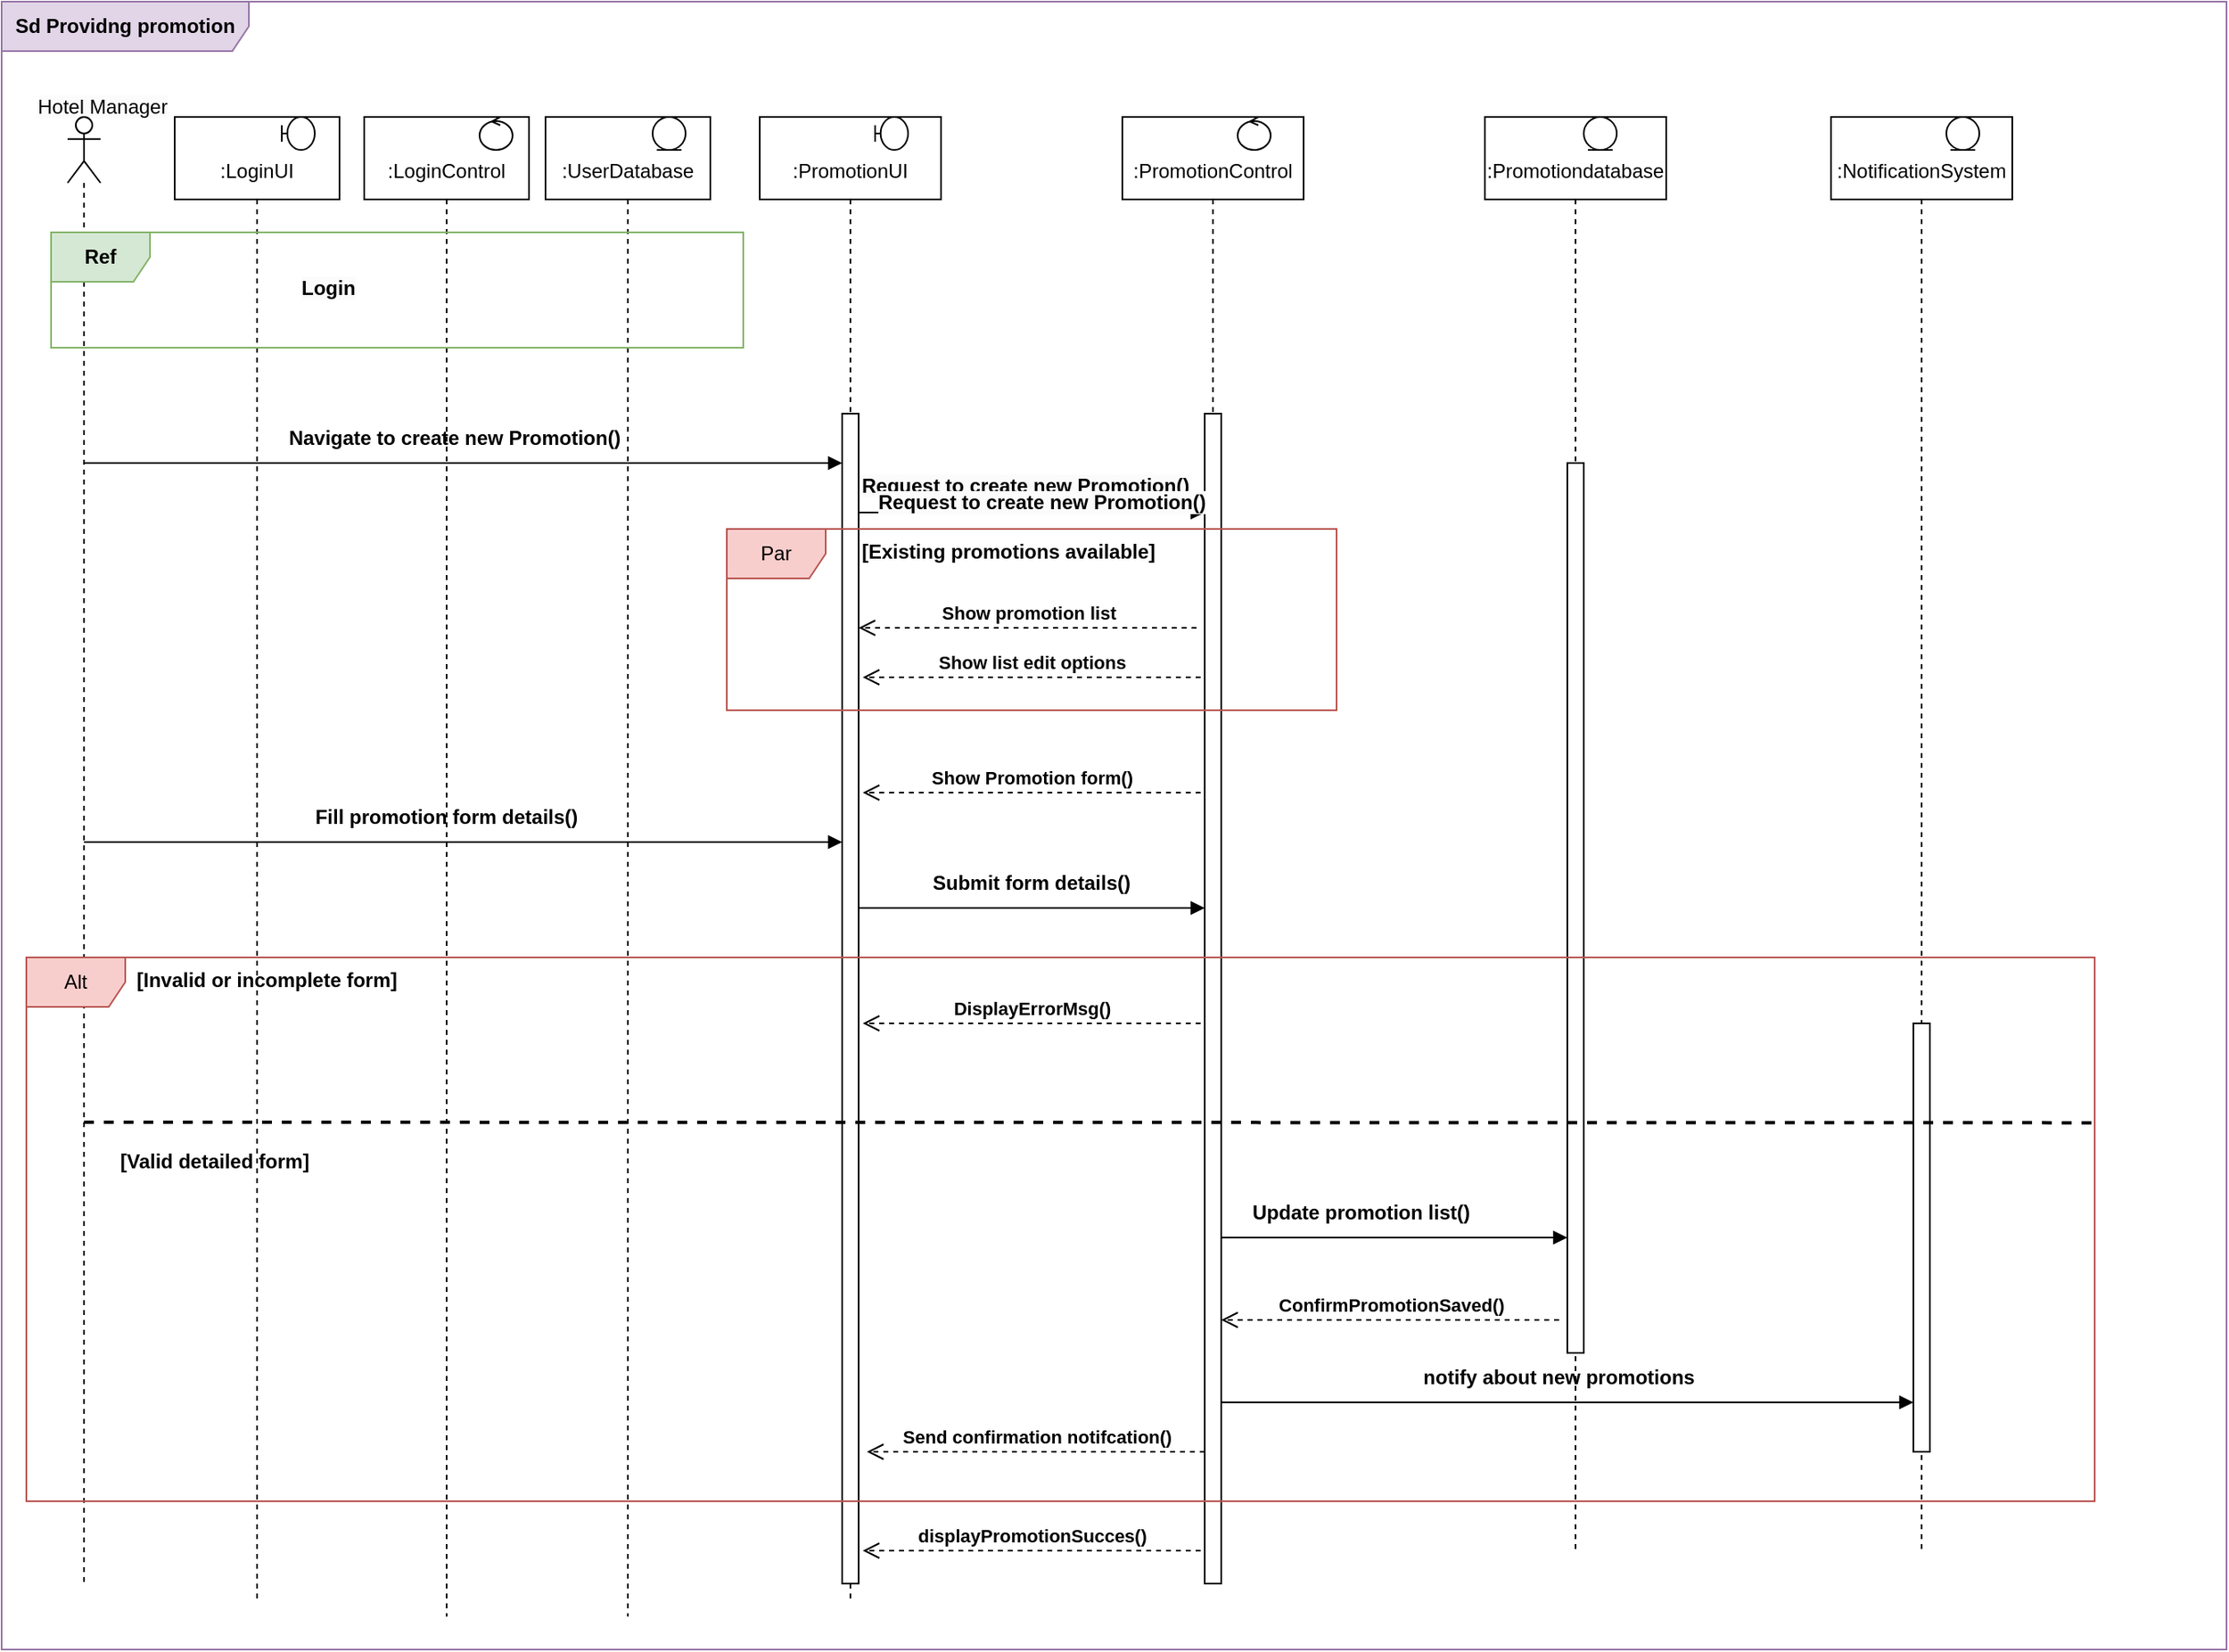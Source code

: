 <mxfile version="24.7.16">
  <diagram name="Page-1" id="2YBvvXClWsGukQMizWep">
    <mxGraphModel dx="1615" dy="857" grid="1" gridSize="10" guides="1" tooltips="1" connect="1" arrows="1" fold="1" page="1" pageScale="1" pageWidth="850" pageHeight="1100" math="0" shadow="0">
      <root>
        <mxCell id="0" />
        <mxCell id="1" parent="0" />
        <mxCell id="DUk1ojXtBdc6CT1nqS50-1" value="&lt;div&gt;&lt;br&gt;&lt;/div&gt;:LoginUI" style="shape=umlLifeline;perimeter=lifelinePerimeter;whiteSpace=wrap;html=1;container=0;dropTarget=0;collapsible=0;recursiveResize=0;outlineConnect=0;portConstraint=eastwest;newEdgeStyle={&quot;edgeStyle&quot;:&quot;elbowEdgeStyle&quot;,&quot;elbow&quot;:&quot;vertical&quot;,&quot;curved&quot;:0,&quot;rounded&quot;:0};size=50;" vertex="1" parent="1">
          <mxGeometry x="115" y="110" width="100" height="900" as="geometry" />
        </mxCell>
        <mxCell id="DUk1ojXtBdc6CT1nqS50-2" value="&lt;div&gt;&lt;br&gt;&lt;/div&gt;:LoginControl" style="shape=umlLifeline;perimeter=lifelinePerimeter;whiteSpace=wrap;html=1;container=0;dropTarget=0;collapsible=0;recursiveResize=0;outlineConnect=0;portConstraint=eastwest;newEdgeStyle={&quot;edgeStyle&quot;:&quot;elbowEdgeStyle&quot;,&quot;elbow&quot;:&quot;vertical&quot;,&quot;curved&quot;:0,&quot;rounded&quot;:0};size=50;" vertex="1" parent="1">
          <mxGeometry x="230" y="110" width="100" height="910" as="geometry" />
        </mxCell>
        <mxCell id="DUk1ojXtBdc6CT1nqS50-3" value="&lt;b&gt;Sd Providng promotion&lt;/b&gt;" style="shape=umlFrame;whiteSpace=wrap;html=1;pointerEvents=0;width=150;height=30;fillColor=#e1d5e7;strokeColor=#9673a6;" vertex="1" parent="1">
          <mxGeometry x="10" y="40" width="1350" height="1000" as="geometry" />
        </mxCell>
        <mxCell id="DUk1ojXtBdc6CT1nqS50-4" value="&lt;span style=&quot;color: rgb(0, 0, 0); font-family: Helvetica; font-size: 12px; font-style: normal; font-variant-ligatures: normal; font-variant-caps: normal; font-weight: 400; letter-spacing: normal; orphans: 2; text-align: center; text-indent: 0px; text-transform: none; widows: 2; word-spacing: 0px; -webkit-text-stroke-width: 0px; white-space: nowrap; background-color: rgb(251, 251, 251); text-decoration-thickness: initial; text-decoration-style: initial; text-decoration-color: initial; display: inline !important; float: none;&quot;&gt;Hotel Manager&lt;/span&gt;" style="text;whiteSpace=wrap;html=1;" vertex="1" parent="1">
          <mxGeometry x="30" y="90" width="85" height="40" as="geometry" />
        </mxCell>
        <mxCell id="DUk1ojXtBdc6CT1nqS50-5" value="" style="shape=umlBoundary;whiteSpace=wrap;html=1;" vertex="1" parent="1">
          <mxGeometry x="180" y="110" width="20" height="20" as="geometry" />
        </mxCell>
        <mxCell id="DUk1ojXtBdc6CT1nqS50-6" value="" style="ellipse;shape=umlControl;whiteSpace=wrap;html=1;" vertex="1" parent="1">
          <mxGeometry x="300" y="110" width="20" height="20" as="geometry" />
        </mxCell>
        <mxCell id="DUk1ojXtBdc6CT1nqS50-7" value="" style="shape=umlLifeline;perimeter=lifelinePerimeter;whiteSpace=wrap;html=1;container=1;dropTarget=0;collapsible=0;recursiveResize=0;outlineConnect=0;portConstraint=eastwest;newEdgeStyle={&quot;curved&quot;:0,&quot;rounded&quot;:0};participant=umlActor;" vertex="1" parent="1">
          <mxGeometry x="50" y="110" width="20" height="890" as="geometry" />
        </mxCell>
        <mxCell id="DUk1ojXtBdc6CT1nqS50-8" value="&lt;div&gt;&lt;br&gt;&lt;/div&gt;:UserDatabase" style="shape=umlLifeline;perimeter=lifelinePerimeter;whiteSpace=wrap;html=1;container=0;dropTarget=0;collapsible=0;recursiveResize=0;outlineConnect=0;portConstraint=eastwest;newEdgeStyle={&quot;edgeStyle&quot;:&quot;elbowEdgeStyle&quot;,&quot;elbow&quot;:&quot;vertical&quot;,&quot;curved&quot;:0,&quot;rounded&quot;:0};size=50;" vertex="1" parent="1">
          <mxGeometry x="340" y="110" width="100" height="910" as="geometry" />
        </mxCell>
        <mxCell id="DUk1ojXtBdc6CT1nqS50-9" value="" style="ellipse;shape=umlEntity;whiteSpace=wrap;html=1;container=0;" vertex="1" parent="1">
          <mxGeometry x="405" y="110" width="20" height="20" as="geometry" />
        </mxCell>
        <mxCell id="DUk1ojXtBdc6CT1nqS50-10" value="&lt;b&gt;Ref&lt;/b&gt;" style="shape=umlFrame;whiteSpace=wrap;html=1;pointerEvents=0;fillColor=#d5e8d4;strokeColor=#82b366;" vertex="1" parent="1">
          <mxGeometry x="40" y="180" width="420" height="70" as="geometry" />
        </mxCell>
        <mxCell id="DUk1ojXtBdc6CT1nqS50-11" value="&lt;span style=&quot;color: rgb(0, 0, 0); font-family: Helvetica; font-size: 12px; font-style: normal; font-variant-ligatures: normal; font-variant-caps: normal; font-weight: 700; letter-spacing: normal; orphans: 2; text-align: center; text-indent: 0px; text-transform: none; widows: 2; word-spacing: 0px; -webkit-text-stroke-width: 0px; white-space: nowrap; background-color: rgb(251, 251, 251); text-decoration-thickness: initial; text-decoration-style: initial; text-decoration-color: initial; display: inline !important; float: none;&quot;&gt;Login&lt;/span&gt;" style="text;whiteSpace=wrap;html=1;" vertex="1" parent="1">
          <mxGeometry x="190" y="200" width="130" height="40" as="geometry" />
        </mxCell>
        <mxCell id="DUk1ojXtBdc6CT1nqS50-12" value="&lt;div&gt;&lt;span style=&quot;color: rgba(0, 0, 0, 0); font-family: monospace; font-size: 0px; text-align: start; text-wrap: nowrap;&quot;&gt;%3CmxGraphModel%3E%3Croot%3E%3CmxCell%20id%3D%220%22%2F%3E%3CmxCell%20id%3D%221%22%20parent%3D%220%22%2F%3E%3CmxCell%20id%3D%222%22%20value%3D%22%22%20style%3D%22shape%3DumlBoundary%3BwhiteSpace%3Dwrap%3Bhtml%3D1%3B%22%20vertex%3D%221%22%20parent%3D%221%22%3E%3CmxGeometry%20x%3D%22180%22%20y%3D%22110%22%20width%3D%2220%22%20height%3D%2220%22%20as%3D%22geometry%22%2F%3E%3C%2FmxCell%3E%3C%2Froot%3E%3C%2FmxGraphModel%3E&lt;/span&gt;&lt;br&gt;&lt;/div&gt;:PromotionUI&lt;div&gt;&lt;/div&gt;" style="shape=umlLifeline;perimeter=lifelinePerimeter;whiteSpace=wrap;html=1;container=0;dropTarget=0;collapsible=0;recursiveResize=0;outlineConnect=0;portConstraint=eastwest;newEdgeStyle={&quot;edgeStyle&quot;:&quot;elbowEdgeStyle&quot;,&quot;elbow&quot;:&quot;vertical&quot;,&quot;curved&quot;:0,&quot;rounded&quot;:0};size=50;" vertex="1" parent="1">
          <mxGeometry x="470" y="110" width="110" height="900" as="geometry" />
        </mxCell>
        <mxCell id="DUk1ojXtBdc6CT1nqS50-13" value="" style="html=1;points=[[0,0,0,0,5],[0,1,0,0,-5],[1,0,0,0,5],[1,1,0,0,-5]];perimeter=orthogonalPerimeter;outlineConnect=0;targetShapes=umlLifeline;portConstraint=eastwest;newEdgeStyle={&quot;curved&quot;:0,&quot;rounded&quot;:0};" vertex="1" parent="DUk1ojXtBdc6CT1nqS50-12">
          <mxGeometry x="50" y="180" width="10" height="710" as="geometry" />
        </mxCell>
        <mxCell id="DUk1ojXtBdc6CT1nqS50-14" value="" style="shape=umlBoundary;whiteSpace=wrap;html=1;" vertex="1" parent="1">
          <mxGeometry x="540" y="110" width="20" height="20" as="geometry" />
        </mxCell>
        <mxCell id="DUk1ojXtBdc6CT1nqS50-15" value="&lt;div&gt;&lt;span style=&quot;color: rgba(0, 0, 0, 0); font-family: monospace; font-size: 0px; text-align: start; text-wrap: nowrap;&quot;&gt;%3CmxGraphModel%3E%3Croot%3E%3CmxCell%20id%3D%220%22%2F%3E%3CmxCell%20id%3D%221%22%20parent%3D%220%22%2F%3E%3CmxCell%20id%3D%222%22%20value%3D%22%22%20style%3D%22shape%3DumlBoundary%3BwhiteSpace%3Dwrap%3Bhtml%3D1%3B%22%20vertex%3D%221%22%20parent%3D%221%22%3E%3CmxGeometry%20x%3D%22180%22%20y%3D%22110%22%20width%3D%2220%22%20height%3D%2220%22%20as%3D%22geometry%22%2F%3E%3C%2FmxCell%3E%3C%2Froot%3E%3C%2FmxGraphModel%3E&lt;/span&gt;&lt;br&gt;&lt;/div&gt;:PromotionControl&lt;div&gt;&lt;/div&gt;" style="shape=umlLifeline;perimeter=lifelinePerimeter;whiteSpace=wrap;html=1;container=0;dropTarget=0;collapsible=0;recursiveResize=0;outlineConnect=0;portConstraint=eastwest;newEdgeStyle={&quot;edgeStyle&quot;:&quot;elbowEdgeStyle&quot;,&quot;elbow&quot;:&quot;vertical&quot;,&quot;curved&quot;:0,&quot;rounded&quot;:0};size=50;" vertex="1" parent="1">
          <mxGeometry x="690" y="110" width="110" height="890" as="geometry" />
        </mxCell>
        <mxCell id="DUk1ojXtBdc6CT1nqS50-16" value="" style="html=1;points=[[0,0,0,0,5],[0,1,0,0,-5],[1,0,0,0,5],[1,1,0,0,-5]];perimeter=orthogonalPerimeter;outlineConnect=0;targetShapes=umlLifeline;portConstraint=eastwest;newEdgeStyle={&quot;curved&quot;:0,&quot;rounded&quot;:0};" vertex="1" parent="DUk1ojXtBdc6CT1nqS50-15">
          <mxGeometry x="50" y="180" width="10" height="710" as="geometry" />
        </mxCell>
        <mxCell id="DUk1ojXtBdc6CT1nqS50-17" value="&lt;div&gt;&lt;span style=&quot;color: rgba(0, 0, 0, 0); font-family: monospace; font-size: 0px; text-align: start; text-wrap: nowrap;&quot;&gt;%3CmxGraphModel%3E%3Croot%3E%3CmxCell%20id%3D%220%22%2F%3E%3CmxCell%20id%3D%221%22%20parent%3D%220%22%2F%3E%3CmxCell%20id%3D%222%22%20value%3D%22%22%20style%3D%22shape%3DumlBoundary%3BwhiteSpace%3Dwrap%3Bhtml%3D1%3B%22%20vertex%3D%221%22%20parent%3D%221%22%3E%3CmxGeometry%20x%3D%22180%22%20y%3D%22110%22%20width%3D%2220%22%20height%3D%2220%22%20as%3D%22geometry%22%2F%3E%3C%2FmxCell%3E%3C%2Froot%3E%3C%2FmxGraphModel%3E&lt;/span&gt;&lt;br&gt;&lt;/div&gt;:Promotiondatabase&lt;div&gt;&lt;/div&gt;" style="shape=umlLifeline;perimeter=lifelinePerimeter;whiteSpace=wrap;html=1;container=0;dropTarget=0;collapsible=0;recursiveResize=0;outlineConnect=0;portConstraint=eastwest;newEdgeStyle={&quot;edgeStyle&quot;:&quot;elbowEdgeStyle&quot;,&quot;elbow&quot;:&quot;vertical&quot;,&quot;curved&quot;:0,&quot;rounded&quot;:0};size=50;" vertex="1" parent="1">
          <mxGeometry x="910" y="110" width="110" height="870" as="geometry" />
        </mxCell>
        <mxCell id="DUk1ojXtBdc6CT1nqS50-18" value="" style="html=1;points=[[0,0,0,0,5],[0,1,0,0,-5],[1,0,0,0,5],[1,1,0,0,-5]];perimeter=orthogonalPerimeter;outlineConnect=0;targetShapes=umlLifeline;portConstraint=eastwest;newEdgeStyle={&quot;curved&quot;:0,&quot;rounded&quot;:0};" vertex="1" parent="DUk1ojXtBdc6CT1nqS50-17">
          <mxGeometry x="50" y="210" width="10" height="540" as="geometry" />
        </mxCell>
        <mxCell id="DUk1ojXtBdc6CT1nqS50-19" value="" style="ellipse;shape=umlEntity;whiteSpace=wrap;html=1;container=0;" vertex="1" parent="1">
          <mxGeometry x="970" y="110" width="20" height="20" as="geometry" />
        </mxCell>
        <mxCell id="DUk1ojXtBdc6CT1nqS50-20" value="" style="ellipse;shape=umlControl;whiteSpace=wrap;html=1;" vertex="1" parent="1">
          <mxGeometry x="760" y="110" width="20" height="20" as="geometry" />
        </mxCell>
        <mxCell id="DUk1ojXtBdc6CT1nqS50-21" value="Navigate to create new Promotion()" style="text;html=1;align=center;verticalAlign=middle;whiteSpace=wrap;rounded=0;fontStyle=1" vertex="1" parent="1">
          <mxGeometry x="180" y="290" width="210" height="30" as="geometry" />
        </mxCell>
        <mxCell id="DUk1ojXtBdc6CT1nqS50-22" value="" style="html=1;verticalAlign=bottom;endArrow=block;curved=0;rounded=0;" edge="1" parent="1">
          <mxGeometry width="80" relative="1" as="geometry">
            <mxPoint x="60" y="320" as="sourcePoint" />
            <mxPoint x="520" y="320" as="targetPoint" />
          </mxGeometry>
        </mxCell>
        <mxCell id="DUk1ojXtBdc6CT1nqS50-24" value="" style="html=1;verticalAlign=bottom;endArrow=block;curved=0;rounded=0;" edge="1" parent="1">
          <mxGeometry width="80" relative="1" as="geometry">
            <mxPoint x="530" y="350" as="sourcePoint" />
            <mxPoint x="740" y="350" as="targetPoint" />
          </mxGeometry>
        </mxCell>
        <mxCell id="DUk1ojXtBdc6CT1nqS50-28" value="&lt;b&gt;Show promotion list&lt;/b&gt;" style="html=1;verticalAlign=bottom;endArrow=open;dashed=1;endSize=8;curved=0;rounded=0;" edge="1" parent="1">
          <mxGeometry relative="1" as="geometry">
            <mxPoint x="735" y="420" as="sourcePoint" />
            <mxPoint x="530" y="420" as="targetPoint" />
          </mxGeometry>
        </mxCell>
        <mxCell id="DUk1ojXtBdc6CT1nqS50-55" value="&lt;div&gt;&lt;span style=&quot;color: rgba(0, 0, 0, 0); font-family: monospace; font-size: 0px; text-align: start; text-wrap: nowrap;&quot;&gt;%3CmxGraphModel%3E%3Croot%3E%3CmxCell%20id%3D%220%22%2F%3E%3CmxCell%20id%3D%221%22%20parent%3D%220%22%2F%3E%3CmxCell%20id%3D%222%22%20value%3D%22%22%20style%3D%22shape%3DumlBoundary%3BwhiteSpace%3Dwrap%3Bhtml%3D1%3B%22%20vertex%3D%221%22%20parent%3D%221%22%3E%3CmxGeometry%20x%3D%22180%22%20y%3D%22110%22%20width%3D%2220%22%20height%3D%2220%22%20as%3D%22geometry%22%2F%3E%3C%2FmxCell%3E%3C%2Froot%3E%3C%2FmxGraphModel%3E&lt;/span&gt;&lt;br&gt;&lt;/div&gt;:NotificationSystem&lt;div&gt;&lt;/div&gt;" style="shape=umlLifeline;perimeter=lifelinePerimeter;whiteSpace=wrap;html=1;container=0;dropTarget=0;collapsible=0;recursiveResize=0;outlineConnect=0;portConstraint=eastwest;newEdgeStyle={&quot;edgeStyle&quot;:&quot;elbowEdgeStyle&quot;,&quot;elbow&quot;:&quot;vertical&quot;,&quot;curved&quot;:0,&quot;rounded&quot;:0};size=50;" vertex="1" parent="1">
          <mxGeometry x="1120" y="110" width="110" height="870" as="geometry" />
        </mxCell>
        <mxCell id="DUk1ojXtBdc6CT1nqS50-56" value="" style="html=1;points=[[0,0,0,0,5],[0,1,0,0,-5],[1,0,0,0,5],[1,1,0,0,-5]];perimeter=orthogonalPerimeter;outlineConnect=0;targetShapes=umlLifeline;portConstraint=eastwest;newEdgeStyle={&quot;curved&quot;:0,&quot;rounded&quot;:0};" vertex="1" parent="DUk1ojXtBdc6CT1nqS50-55">
          <mxGeometry x="50" y="550" width="10" height="260" as="geometry" />
        </mxCell>
        <mxCell id="DUk1ojXtBdc6CT1nqS50-57" value="" style="ellipse;shape=umlEntity;whiteSpace=wrap;html=1;container=0;" vertex="1" parent="1">
          <mxGeometry x="1190" y="110" width="20" height="20" as="geometry" />
        </mxCell>
        <mxCell id="DUk1ojXtBdc6CT1nqS50-58" value="&lt;span style=&quot;color: rgb(0, 0, 0); font-family: Helvetica; font-size: 12px; font-style: normal; font-variant-ligatures: normal; font-variant-caps: normal; font-weight: 700; letter-spacing: normal; orphans: 2; text-align: center; text-indent: 0px; text-transform: none; widows: 2; word-spacing: 0px; -webkit-text-stroke-width: 0px; white-space: normal; background-color: rgb(251, 251, 251); text-decoration-thickness: initial; text-decoration-style: initial; text-decoration-color: initial; display: inline !important; float: none;&quot;&gt;Request to create new Promotion()&lt;/span&gt;" style="text;whiteSpace=wrap;html=1;" vertex="1" parent="1">
          <mxGeometry x="530" y="320" width="230" height="40" as="geometry" />
        </mxCell>
        <mxCell id="DUk1ojXtBdc6CT1nqS50-59" value="Par" style="shape=umlFrame;whiteSpace=wrap;html=1;pointerEvents=0;fillColor=#f8cecc;strokeColor=#b85450;" vertex="1" parent="1">
          <mxGeometry x="450" y="360" width="370" height="110" as="geometry" />
        </mxCell>
        <mxCell id="DUk1ojXtBdc6CT1nqS50-60" value="&lt;div style=&quot;text-align: center;&quot;&gt;&lt;span style=&quot;text-wrap: nowrap;&quot;&gt;[Existing promotions available]&lt;/span&gt;&lt;/div&gt;" style="text;whiteSpace=wrap;html=1;fontStyle=1" vertex="1" parent="1">
          <mxGeometry x="530" y="360" width="60" height="40" as="geometry" />
        </mxCell>
        <mxCell id="DUk1ojXtBdc6CT1nqS50-61" value="&lt;b&gt;Show list edit options&lt;/b&gt;" style="html=1;verticalAlign=bottom;endArrow=open;dashed=1;endSize=8;curved=0;rounded=0;" edge="1" parent="1">
          <mxGeometry relative="1" as="geometry">
            <mxPoint x="737.5" y="450" as="sourcePoint" />
            <mxPoint x="532.5" y="450" as="targetPoint" />
          </mxGeometry>
        </mxCell>
        <mxCell id="DUk1ojXtBdc6CT1nqS50-62" value="&lt;b&gt;Show Promotion form()&lt;/b&gt;" style="html=1;verticalAlign=bottom;endArrow=open;dashed=1;endSize=8;curved=0;rounded=0;" edge="1" parent="1">
          <mxGeometry relative="1" as="geometry">
            <mxPoint x="737.5" y="520" as="sourcePoint" />
            <mxPoint x="532.5" y="520" as="targetPoint" />
          </mxGeometry>
        </mxCell>
        <mxCell id="DUk1ojXtBdc6CT1nqS50-63" value="" style="html=1;verticalAlign=bottom;endArrow=block;curved=0;rounded=0;" edge="1" parent="1">
          <mxGeometry width="80" relative="1" as="geometry">
            <mxPoint x="60" y="550" as="sourcePoint" />
            <mxPoint x="520" y="550" as="targetPoint" />
          </mxGeometry>
        </mxCell>
        <mxCell id="DUk1ojXtBdc6CT1nqS50-64" value="Fill promotion form details()" style="text;html=1;align=center;verticalAlign=middle;whiteSpace=wrap;rounded=0;fontStyle=1" vertex="1" parent="1">
          <mxGeometry x="175" y="520" width="210" height="30" as="geometry" />
        </mxCell>
        <mxCell id="DUk1ojXtBdc6CT1nqS50-65" value="" style="html=1;verticalAlign=bottom;endArrow=block;curved=0;rounded=0;" edge="1" parent="1" source="DUk1ojXtBdc6CT1nqS50-13">
          <mxGeometry width="80" relative="1" as="geometry">
            <mxPoint x="280" y="590" as="sourcePoint" />
            <mxPoint x="740" y="590" as="targetPoint" />
          </mxGeometry>
        </mxCell>
        <mxCell id="DUk1ojXtBdc6CT1nqS50-67" value="Submit form details()" style="text;html=1;align=center;verticalAlign=middle;whiteSpace=wrap;rounded=0;fontStyle=1" vertex="1" parent="1">
          <mxGeometry x="530" y="560" width="210" height="30" as="geometry" />
        </mxCell>
        <mxCell id="DUk1ojXtBdc6CT1nqS50-69" value="&lt;div style=&quot;text-align: center;&quot;&gt;&lt;span style=&quot;text-wrap: nowrap;&quot;&gt;[Invalid or incomplete form]&lt;/span&gt;&lt;/div&gt;" style="text;whiteSpace=wrap;html=1;fontStyle=1" vertex="1" parent="1">
          <mxGeometry x="90" y="620" width="60" height="40" as="geometry" />
        </mxCell>
        <mxCell id="DUk1ojXtBdc6CT1nqS50-70" value="&lt;b&gt;DisplayErrorMsg()&lt;/b&gt;" style="html=1;verticalAlign=bottom;endArrow=open;dashed=1;endSize=8;curved=0;rounded=0;" edge="1" parent="1">
          <mxGeometry relative="1" as="geometry">
            <mxPoint x="737.5" y="660" as="sourcePoint" />
            <mxPoint x="532.5" y="660" as="targetPoint" />
          </mxGeometry>
        </mxCell>
        <mxCell id="DUk1ojXtBdc6CT1nqS50-68" value="Alt" style="shape=umlFrame;whiteSpace=wrap;html=1;pointerEvents=0;fillColor=#f8cecc;strokeColor=#b85450;movable=1;resizable=1;rotatable=1;deletable=1;editable=1;locked=0;connectable=1;" vertex="1" parent="1">
          <mxGeometry x="25" y="620" width="1255" height="330" as="geometry" />
        </mxCell>
        <mxCell id="DUk1ojXtBdc6CT1nqS50-73" value="&lt;div style=&quot;text-align: center;&quot;&gt;&lt;span style=&quot;text-wrap: nowrap;&quot;&gt;[Valid detailed form]&lt;/span&gt;&lt;/div&gt;" style="text;whiteSpace=wrap;html=1;fontStyle=1" vertex="1" parent="1">
          <mxGeometry x="80" y="730" width="60" height="40" as="geometry" />
        </mxCell>
        <mxCell id="DUk1ojXtBdc6CT1nqS50-74" value="Update promotion list()" style="text;html=1;align=center;verticalAlign=middle;whiteSpace=wrap;rounded=0;fontStyle=1" vertex="1" parent="1">
          <mxGeometry x="730" y="760" width="210" height="30" as="geometry" />
        </mxCell>
        <mxCell id="DUk1ojXtBdc6CT1nqS50-75" value="&lt;span style=&quot;color: rgb(0, 0, 0); font-family: Helvetica; font-size: 12px; font-style: normal; font-variant-ligatures: normal; font-variant-caps: normal; font-weight: 700; letter-spacing: normal; orphans: 2; text-align: center; text-indent: 0px; text-transform: none; widows: 2; word-spacing: 0px; -webkit-text-stroke-width: 0px; white-space: normal; background-color: rgb(251, 251, 251); text-decoration-thickness: initial; text-decoration-style: initial; text-decoration-color: initial; display: inline !important; float: none;&quot;&gt;Request to create new Promotion()&lt;/span&gt;" style="text;whiteSpace=wrap;html=1;" vertex="1" parent="1">
          <mxGeometry x="540" y="330" width="230" height="40" as="geometry" />
        </mxCell>
        <mxCell id="DUk1ojXtBdc6CT1nqS50-77" value="" style="html=1;verticalAlign=bottom;endArrow=block;curved=0;rounded=0;" edge="1" parent="1">
          <mxGeometry width="80" relative="1" as="geometry">
            <mxPoint x="750" y="790" as="sourcePoint" />
            <mxPoint x="960" y="790" as="targetPoint" />
          </mxGeometry>
        </mxCell>
        <mxCell id="DUk1ojXtBdc6CT1nqS50-79" value="&lt;b&gt;ConfirmPromotionSaved()&lt;/b&gt;" style="html=1;verticalAlign=bottom;endArrow=open;dashed=1;endSize=8;curved=0;rounded=0;" edge="1" parent="1">
          <mxGeometry relative="1" as="geometry">
            <mxPoint x="955" y="840" as="sourcePoint" />
            <mxPoint x="750" y="840" as="targetPoint" />
          </mxGeometry>
        </mxCell>
        <mxCell id="DUk1ojXtBdc6CT1nqS50-80" value="" style="html=1;verticalAlign=bottom;endArrow=block;curved=0;rounded=0;" edge="1" parent="1">
          <mxGeometry width="80" relative="1" as="geometry">
            <mxPoint x="750" y="890" as="sourcePoint" />
            <mxPoint x="1170" y="890" as="targetPoint" />
          </mxGeometry>
        </mxCell>
        <mxCell id="DUk1ojXtBdc6CT1nqS50-81" value="notify about new promotions" style="text;html=1;align=center;verticalAlign=middle;whiteSpace=wrap;rounded=0;fontStyle=1" vertex="1" parent="1">
          <mxGeometry x="850" y="860" width="210" height="30" as="geometry" />
        </mxCell>
        <mxCell id="DUk1ojXtBdc6CT1nqS50-82" value="&lt;b&gt;Send confirmation notifcation()&lt;/b&gt;" style="html=1;verticalAlign=bottom;endArrow=open;dashed=1;endSize=8;curved=0;rounded=0;" edge="1" parent="1">
          <mxGeometry relative="1" as="geometry">
            <mxPoint x="740" y="920" as="sourcePoint" />
            <mxPoint x="535" y="920" as="targetPoint" />
          </mxGeometry>
        </mxCell>
        <mxCell id="DUk1ojXtBdc6CT1nqS50-83" value="&lt;b&gt;displayPromotionSucces()&lt;/b&gt;" style="html=1;verticalAlign=bottom;endArrow=open;dashed=1;endSize=8;curved=0;rounded=0;" edge="1" parent="1">
          <mxGeometry relative="1" as="geometry">
            <mxPoint x="737.5" y="980" as="sourcePoint" />
            <mxPoint x="532.5" y="980" as="targetPoint" />
          </mxGeometry>
        </mxCell>
        <mxCell id="DUk1ojXtBdc6CT1nqS50-84" value="" style="endArrow=none;dashed=1;html=1;rounded=0;entryX=0.999;entryY=0.304;entryDx=0;entryDy=0;entryPerimeter=0;strokeWidth=2;" edge="1" parent="1" target="DUk1ojXtBdc6CT1nqS50-68">
          <mxGeometry width="50" height="50" relative="1" as="geometry">
            <mxPoint x="60" y="720" as="sourcePoint" />
            <mxPoint x="110" y="670" as="targetPoint" />
          </mxGeometry>
        </mxCell>
      </root>
    </mxGraphModel>
  </diagram>
</mxfile>
